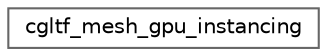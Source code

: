 digraph "Graphical Class Hierarchy"
{
 // LATEX_PDF_SIZE
  bgcolor="transparent";
  edge [fontname=Helvetica,fontsize=10,labelfontname=Helvetica,labelfontsize=10];
  node [fontname=Helvetica,fontsize=10,shape=box,height=0.2,width=0.4];
  rankdir="LR";
  Node0 [id="Node000000",label="cgltf_mesh_gpu_instancing",height=0.2,width=0.4,color="grey40", fillcolor="white", style="filled",URL="$structcgltf__mesh__gpu__instancing.html",tooltip=" "];
}
